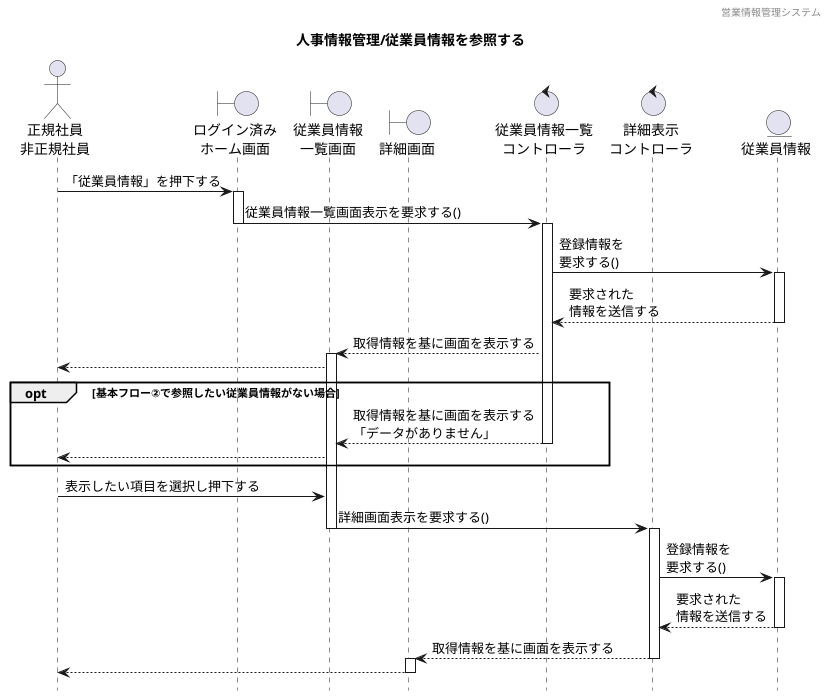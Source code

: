 @startuml シーケンス図

hide footbox
header 営業情報管理システム
title 人事情報管理/従業員情報を参照する

' actor "" as 
actor "正規社員\n非正規社員" as a1

' boundary "" as 
boundary "ログイン済み\nホーム画面" as b1
boundary "従業員情報\n一覧画面" as b2
boundary "詳細画面" as b3

' control "" as 
control "従業員情報一覧\nコントローラ" as c1
control "詳細表示\nコントローラ" as c2

' entity "" as
entity "従業員情報" as e1


' 長谷川
a1 -> b1 : 「従業員情報」を押下する
activate b1
b1 -> c1 : 従業員情報一覧画面表示を要求する()
deactivate b1
activate c1
c1 -> e1 : 登録情報を\n要求する()
activate e1
e1 --> c1 : 要求された\n情報を送信する
deactivate e1
b2 <-- c1 : 取得情報を基に画面を表示する

activate b2
a1 <-- b2

' 代替フロー
opt 基本フロー②で参照したい従業員情報がない場合
b2 <-- c1 : 取得情報を基に画面を表示する\n「データがありません」
deactivate c1
a1 <-- b2
end

a1 -> b2 : 表示したい項目を選択し押下する
b2 -> c2 : 詳細画面表示を要求する()
deactivate b2
activate c2
c2 -> e1 : 登録情報を\n要求する() 
activate e1
c2 <-- e1 : 要求された\n情報を送信する
deactivate e1
b3 <-- c2 : 取得情報を基に画面を表示する
deactivate c2
activate b3
a1 <-- b3
deactivate b3




@enduml